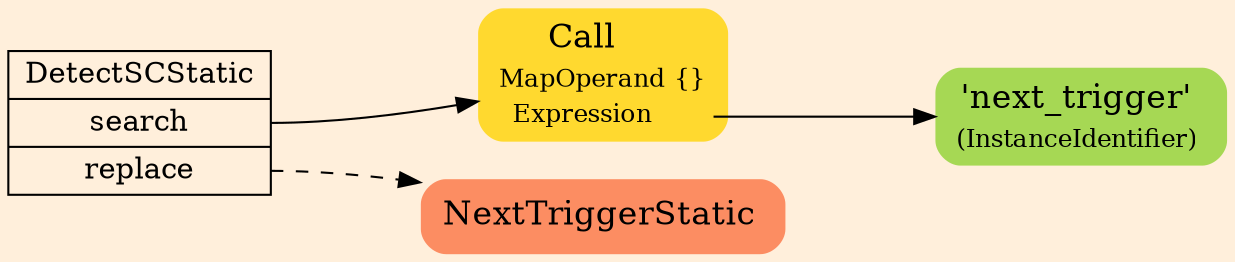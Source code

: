 digraph Inferno {
graph [
rankdir = "LR"
ranksep = 1.0
size = "14,20"
bgcolor = antiquewhite1
color = black
fontcolor = black
];
node [
];
"CR#P7-0" [
shape = "record"
fillcolor = antiquewhite1
label = "<fixed> DetectSCStatic | <port0> search | <port1> replace"
style = "filled"
fontsize = "14"
color = black
fontcolor = black
];
"#B-2-55" [
shape = "plaintext"
fillcolor = "/set28/6"
label = <<TABLE BORDER="0" CELLBORDER="0" CELLSPACING="0">
 <TR>
  <TD><FONT POINT-SIZE="16.0">Call</FONT></TD>
  <TD></TD>
 </TR>
 <TR>
  <TD>MapOperand</TD>
  <TD PORT="port0">{}</TD>
 </TR>
 <TR>
  <TD>Expression</TD>
  <TD PORT="port1"></TD>
 </TR>
</TABLE>>
style = "rounded,filled"
fontsize = "12"
];
"#B-2-56" [
shape = "plaintext"
fillcolor = "/set28/5"
label = <<TABLE BORDER="0" CELLBORDER="0" CELLSPACING="0">
 <TR>
  <TD><FONT POINT-SIZE="16.0">'next_trigger'</FONT></TD>
  <TD></TD>
 </TR>
 <TR>
  <TD>(InstanceIdentifier)</TD>
  <TD PORT="port0"></TD>
 </TR>
</TABLE>>
style = "rounded,filled"
fontsize = "12"
];
"#B-2-54" [
shape = "plaintext"
fillcolor = "/set28/2"
label = <<TABLE BORDER="0" CELLBORDER="0" CELLSPACING="0">
 <TR>
  <TD><FONT POINT-SIZE="16.0">NextTriggerStatic</FONT></TD>
  <TD></TD>
 </TR>
</TABLE>>
style = "rounded,filled"
fontsize = "12"
];
"CR#P7-0":port0 -> "#B-2-55" [style="solid"
color = black
fontcolor = black
];
"CR#P7-0":port1 -> "#B-2-54" [style="dashed"
color = black
fontcolor = black
];
"#B-2-55":port1 -> "#B-2-56" [style="solid"
color = black
fontcolor = black
];
}
